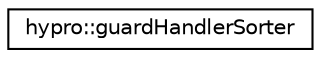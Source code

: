 digraph "Graphical Class Hierarchy"
{
  edge [fontname="Helvetica",fontsize="10",labelfontname="Helvetica",labelfontsize="10"];
  node [fontname="Helvetica",fontsize="10",shape=record];
  rankdir="LR";
  Node1 [label="hypro::guardHandlerSorter",height=0.2,width=0.4,color="black", fillcolor="white", style="filled",URL="$structhypro_1_1guardHandlerSorter.html"];
}
